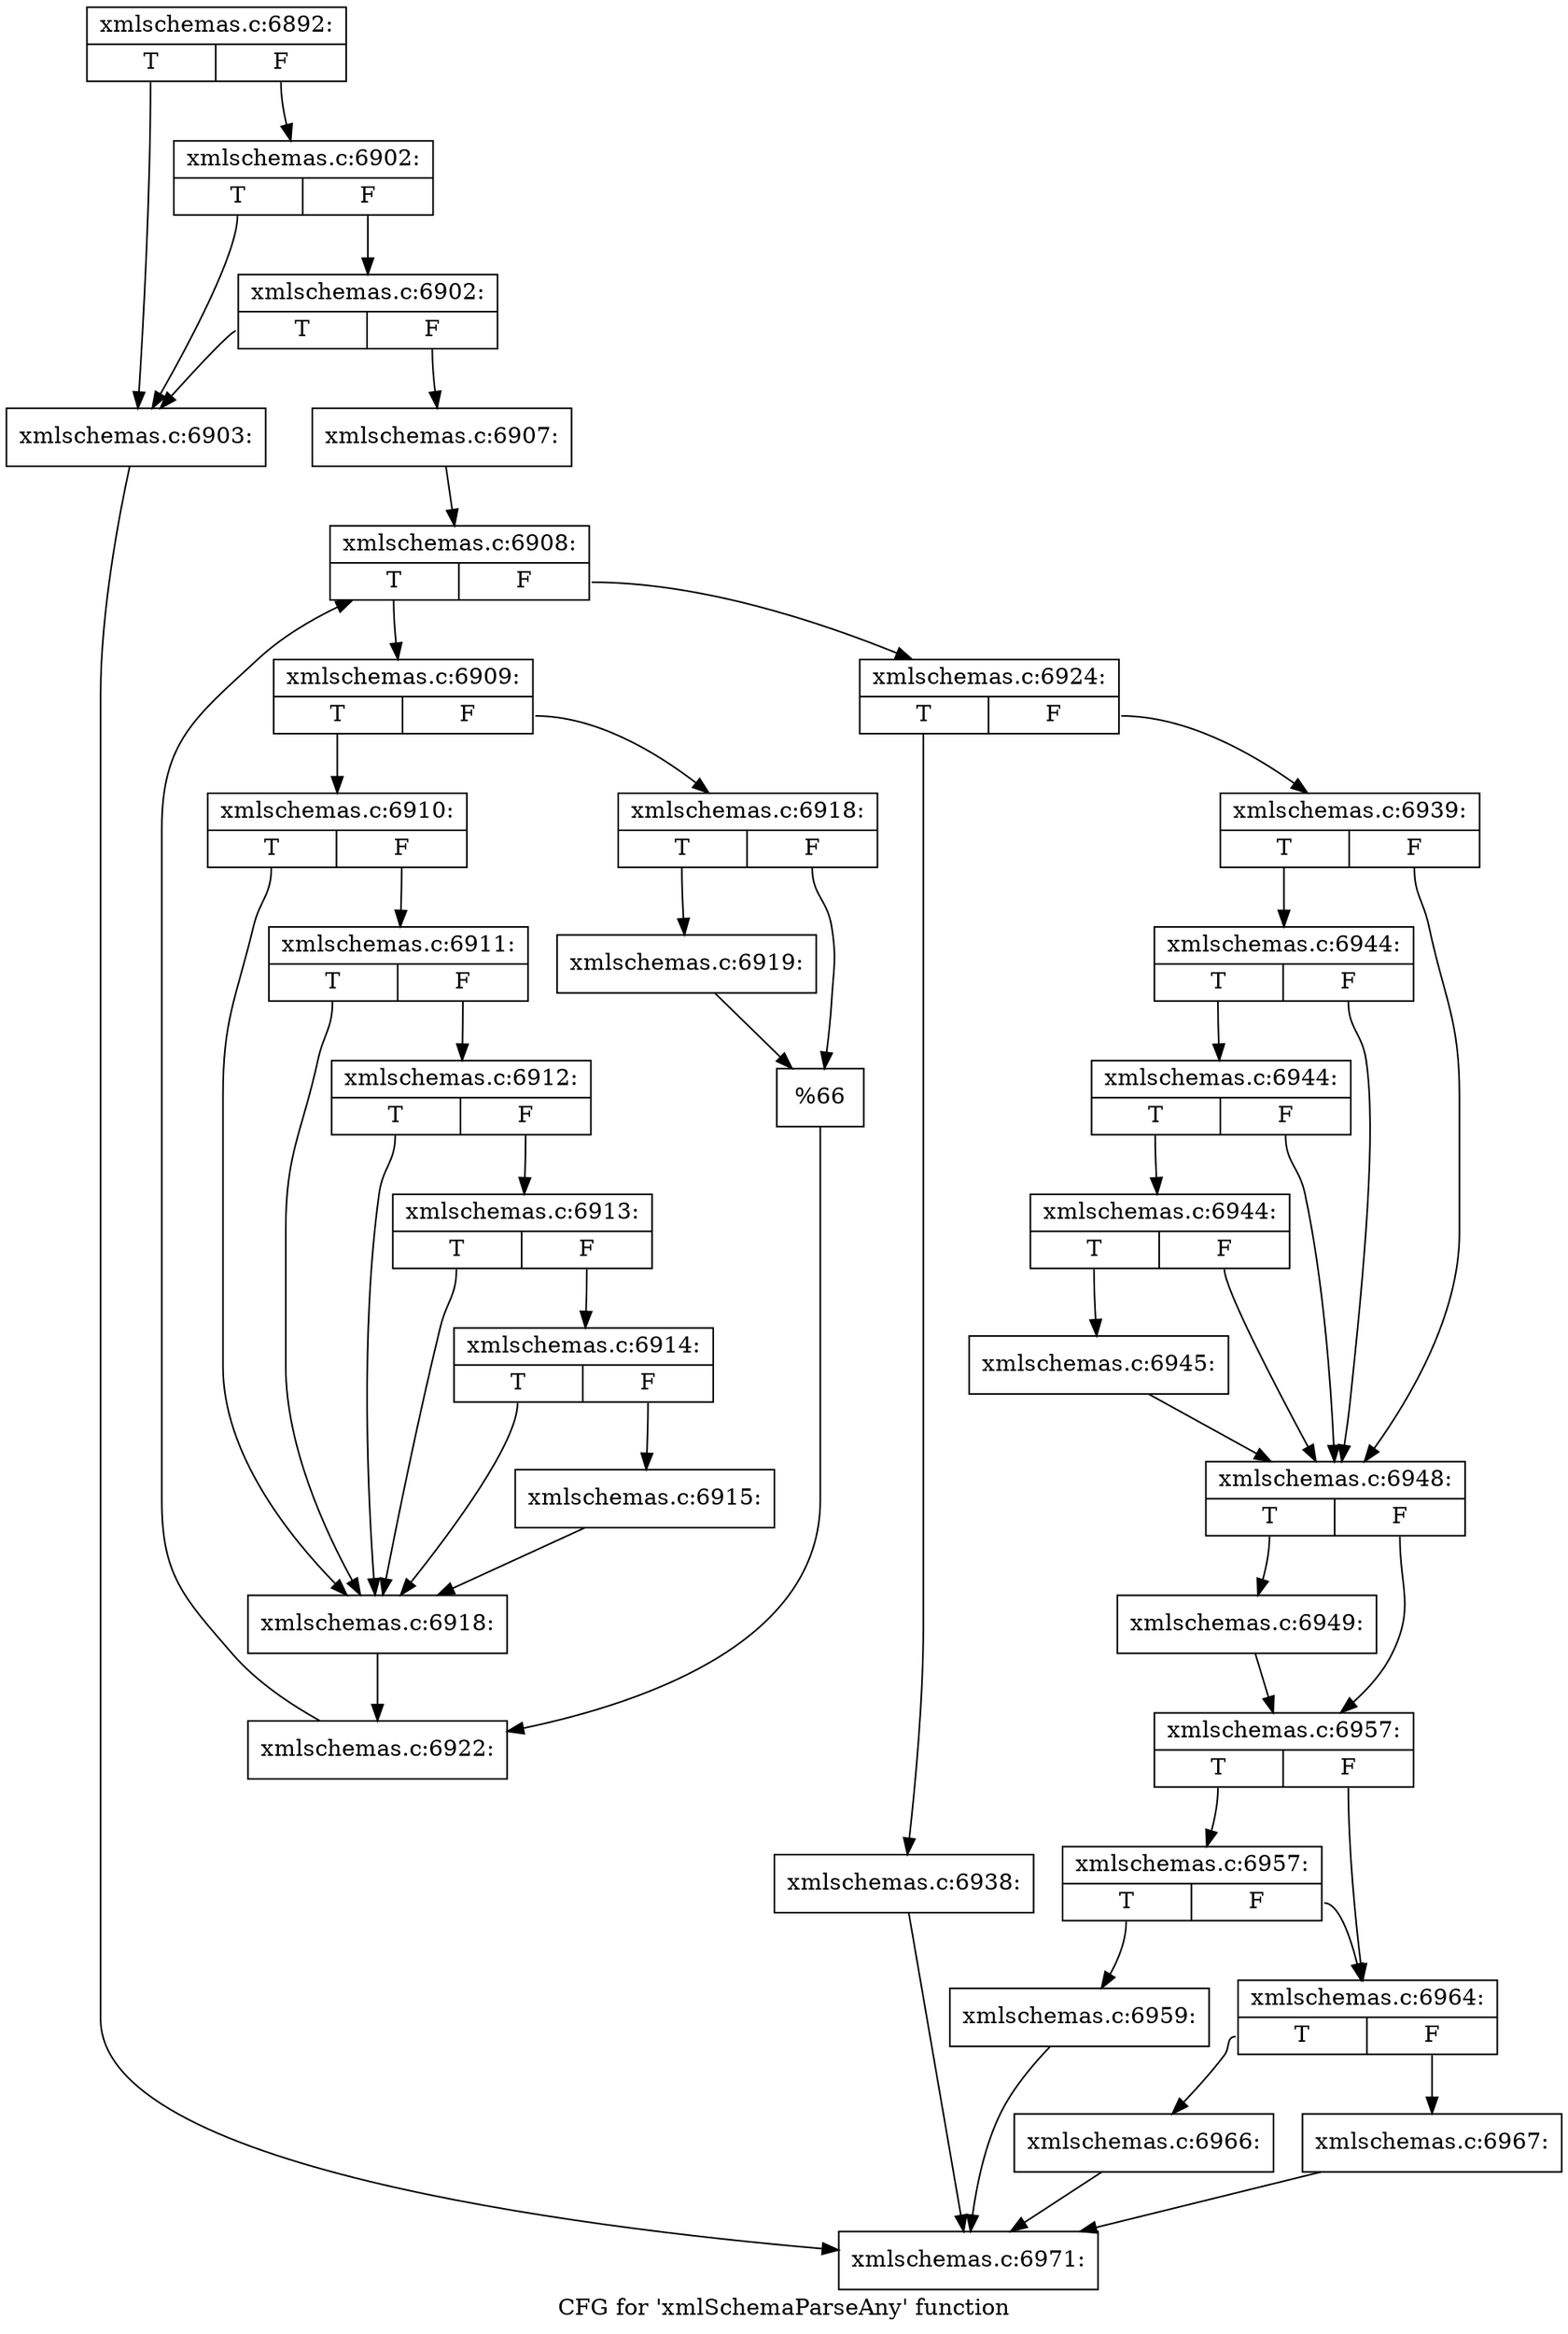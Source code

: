digraph "CFG for 'xmlSchemaParseAny' function" {
	label="CFG for 'xmlSchemaParseAny' function";

	Node0x4eac910 [shape=record,label="{xmlschemas.c:6892:|{<s0>T|<s1>F}}"];
	Node0x4eac910:s0 -> Node0x4eb2180;
	Node0x4eac910:s1 -> Node0x4eb22a0;
	Node0x4eb22a0 [shape=record,label="{xmlschemas.c:6902:|{<s0>T|<s1>F}}"];
	Node0x4eb22a0:s0 -> Node0x4eb2180;
	Node0x4eb22a0:s1 -> Node0x4eb2220;
	Node0x4eb2220 [shape=record,label="{xmlschemas.c:6902:|{<s0>T|<s1>F}}"];
	Node0x4eb2220:s0 -> Node0x4eb2180;
	Node0x4eb2220:s1 -> Node0x4eb21d0;
	Node0x4eb2180 [shape=record,label="{xmlschemas.c:6903:}"];
	Node0x4eb2180 -> Node0x4eb0290;
	Node0x4eb21d0 [shape=record,label="{xmlschemas.c:6907:}"];
	Node0x4eb21d0 -> Node0x4eb2d90;
	Node0x4eb2d90 [shape=record,label="{xmlschemas.c:6908:|{<s0>T|<s1>F}}"];
	Node0x4eb2d90:s0 -> Node0x4eb3180;
	Node0x4eb2d90:s1 -> Node0x4eb2fb0;
	Node0x4eb3180 [shape=record,label="{xmlschemas.c:6909:|{<s0>T|<s1>F}}"];
	Node0x4eb3180:s0 -> Node0x4eb3340;
	Node0x4eb3180:s1 -> Node0x4eb33e0;
	Node0x4eb3340 [shape=record,label="{xmlschemas.c:6910:|{<s0>T|<s1>F}}"];
	Node0x4eb3340:s0 -> Node0x4eb3840;
	Node0x4eb3340:s1 -> Node0x4eb3a10;
	Node0x4eb3a10 [shape=record,label="{xmlschemas.c:6911:|{<s0>T|<s1>F}}"];
	Node0x4eb3a10:s0 -> Node0x4eb3840;
	Node0x4eb3a10:s1 -> Node0x4eb3990;
	Node0x4eb3990 [shape=record,label="{xmlschemas.c:6912:|{<s0>T|<s1>F}}"];
	Node0x4eb3990:s0 -> Node0x4eb3840;
	Node0x4eb3990:s1 -> Node0x4eb3910;
	Node0x4eb3910 [shape=record,label="{xmlschemas.c:6913:|{<s0>T|<s1>F}}"];
	Node0x4eb3910:s0 -> Node0x4eb3840;
	Node0x4eb3910:s1 -> Node0x4eb3890;
	Node0x4eb3890 [shape=record,label="{xmlschemas.c:6914:|{<s0>T|<s1>F}}"];
	Node0x4eb3890:s0 -> Node0x4eb3840;
	Node0x4eb3890:s1 -> Node0x4eb37f0;
	Node0x4eb37f0 [shape=record,label="{xmlschemas.c:6915:}"];
	Node0x4eb37f0 -> Node0x4eb3840;
	Node0x4eb3840 [shape=record,label="{xmlschemas.c:6918:}"];
	Node0x4eb3840 -> Node0x4eb3390;
	Node0x4eb33e0 [shape=record,label="{xmlschemas.c:6918:|{<s0>T|<s1>F}}"];
	Node0x4eb33e0:s0 -> Node0x4eb5540;
	Node0x4eb33e0:s1 -> Node0x4eb5590;
	Node0x4eb5540 [shape=record,label="{xmlschemas.c:6919:}"];
	Node0x4eb5540 -> Node0x4eb5590;
	Node0x4eb5590 [shape=record,label="{%66}"];
	Node0x4eb5590 -> Node0x4eb3390;
	Node0x4eb3390 [shape=record,label="{xmlschemas.c:6922:}"];
	Node0x4eb3390 -> Node0x4eb2d90;
	Node0x4eb2fb0 [shape=record,label="{xmlschemas.c:6924:|{<s0>T|<s1>F}}"];
	Node0x4eb2fb0:s0 -> Node0x45e9fc0;
	Node0x4eb2fb0:s1 -> Node0x4eb7a90;
	Node0x45e9fc0 [shape=record,label="{xmlschemas.c:6938:}"];
	Node0x45e9fc0 -> Node0x4eb0290;
	Node0x4eb7a90 [shape=record,label="{xmlschemas.c:6939:|{<s0>T|<s1>F}}"];
	Node0x4eb7a90:s0 -> Node0x4eb8bd0;
	Node0x4eb7a90:s1 -> Node0x4eb8720;
	Node0x4eb8bd0 [shape=record,label="{xmlschemas.c:6944:|{<s0>T|<s1>F}}"];
	Node0x4eb8bd0:s0 -> Node0x4eb8b80;
	Node0x4eb8bd0:s1 -> Node0x4eb8720;
	Node0x4eb8b80 [shape=record,label="{xmlschemas.c:6944:|{<s0>T|<s1>F}}"];
	Node0x4eb8b80:s0 -> Node0x4eb8b30;
	Node0x4eb8b80:s1 -> Node0x4eb8720;
	Node0x4eb8b30 [shape=record,label="{xmlschemas.c:6944:|{<s0>T|<s1>F}}"];
	Node0x4eb8b30:s0 -> Node0x4eb8770;
	Node0x4eb8b30:s1 -> Node0x4eb8720;
	Node0x4eb8770 [shape=record,label="{xmlschemas.c:6945:}"];
	Node0x4eb8770 -> Node0x4eb8720;
	Node0x4eb8720 [shape=record,label="{xmlschemas.c:6948:|{<s0>T|<s1>F}}"];
	Node0x4eb8720:s0 -> Node0x4eb9d10;
	Node0x4eb8720:s1 -> Node0x4eb9d60;
	Node0x4eb9d10 [shape=record,label="{xmlschemas.c:6949:}"];
	Node0x4eb9d10 -> Node0x4eb9d60;
	Node0x4eb9d60 [shape=record,label="{xmlschemas.c:6957:|{<s0>T|<s1>F}}"];
	Node0x4eb9d60:s0 -> Node0x4eba590;
	Node0x4eb9d60:s1 -> Node0x4eba540;
	Node0x4eba590 [shape=record,label="{xmlschemas.c:6957:|{<s0>T|<s1>F}}"];
	Node0x4eba590:s0 -> Node0x4eba4f0;
	Node0x4eba590:s1 -> Node0x4eba540;
	Node0x4eba4f0 [shape=record,label="{xmlschemas.c:6959:}"];
	Node0x4eba4f0 -> Node0x4eb0290;
	Node0x4eba540 [shape=record,label="{xmlschemas.c:6964:|{<s0>T|<s1>F}}"];
	Node0x4eba540:s0 -> Node0x4ebb0c0;
	Node0x4eba540:s1 -> Node0x4ebb110;
	Node0x4ebb0c0 [shape=record,label="{xmlschemas.c:6966:}"];
	Node0x4ebb0c0 -> Node0x4eb0290;
	Node0x4ebb110 [shape=record,label="{xmlschemas.c:6967:}"];
	Node0x4ebb110 -> Node0x4eb0290;
	Node0x4eb0290 [shape=record,label="{xmlschemas.c:6971:}"];
}
